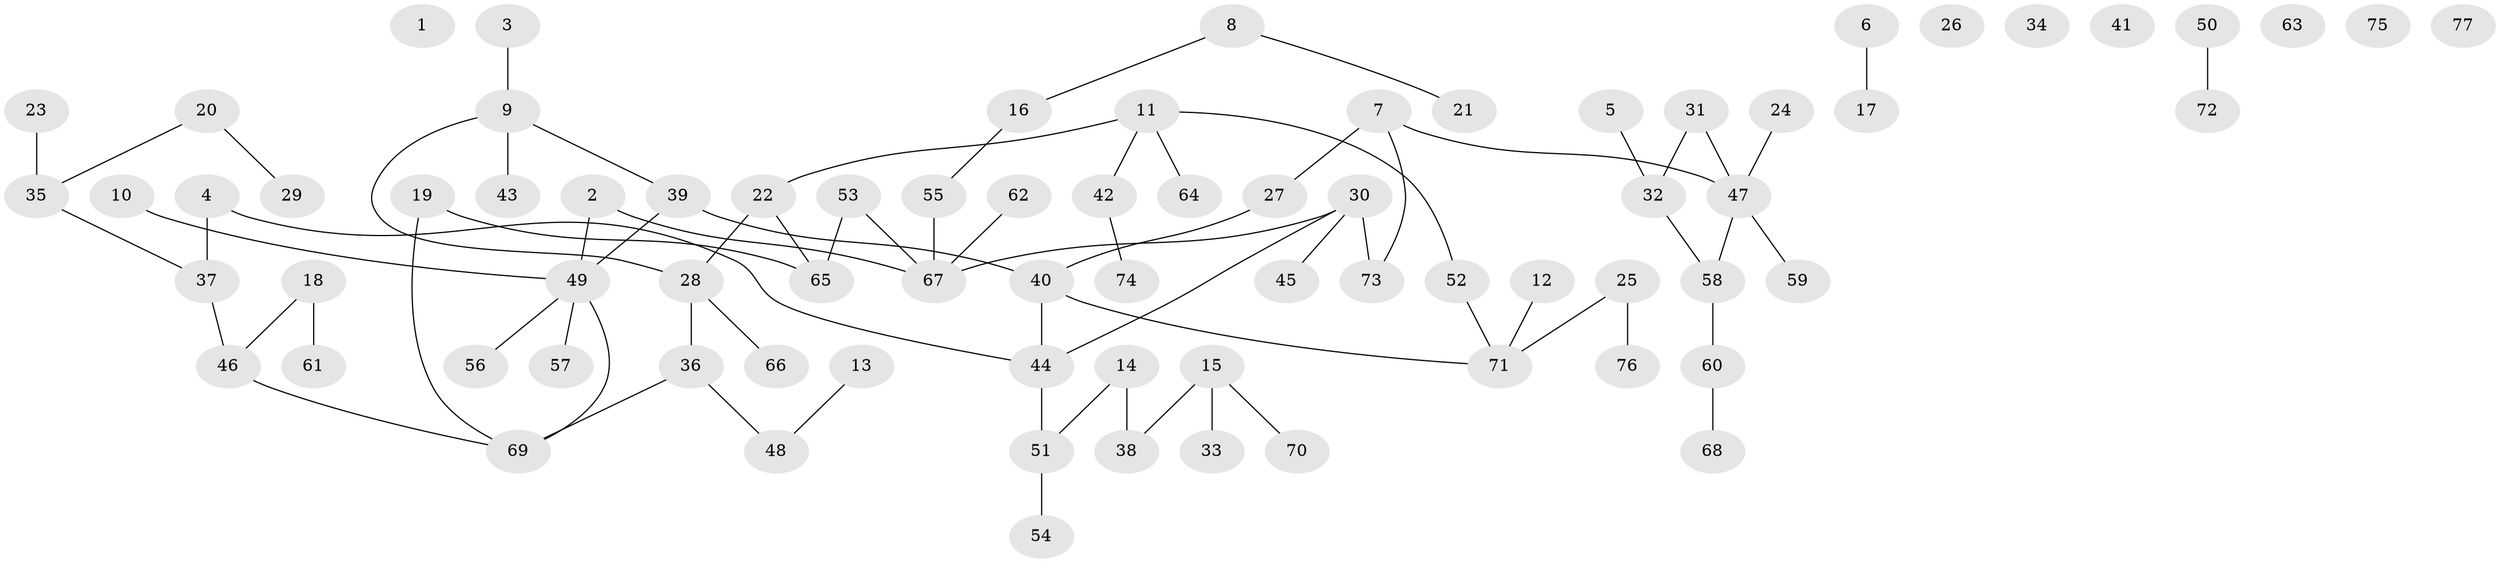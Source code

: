 // coarse degree distribution, {0: 0.24324324324324326, 4: 0.10810810810810811, 3: 0.10810810810810811, 2: 0.10810810810810811, 7: 0.02702702702702703, 1: 0.32432432432432434, 5: 0.08108108108108109}
// Generated by graph-tools (version 1.1) at 2025/16/03/04/25 18:16:42]
// undirected, 77 vertices, 75 edges
graph export_dot {
graph [start="1"]
  node [color=gray90,style=filled];
  1;
  2;
  3;
  4;
  5;
  6;
  7;
  8;
  9;
  10;
  11;
  12;
  13;
  14;
  15;
  16;
  17;
  18;
  19;
  20;
  21;
  22;
  23;
  24;
  25;
  26;
  27;
  28;
  29;
  30;
  31;
  32;
  33;
  34;
  35;
  36;
  37;
  38;
  39;
  40;
  41;
  42;
  43;
  44;
  45;
  46;
  47;
  48;
  49;
  50;
  51;
  52;
  53;
  54;
  55;
  56;
  57;
  58;
  59;
  60;
  61;
  62;
  63;
  64;
  65;
  66;
  67;
  68;
  69;
  70;
  71;
  72;
  73;
  74;
  75;
  76;
  77;
  2 -- 49;
  2 -- 67;
  3 -- 9;
  4 -- 37;
  4 -- 44;
  5 -- 32;
  6 -- 17;
  7 -- 27;
  7 -- 47;
  7 -- 73;
  8 -- 16;
  8 -- 21;
  9 -- 28;
  9 -- 39;
  9 -- 43;
  10 -- 49;
  11 -- 22;
  11 -- 42;
  11 -- 52;
  11 -- 64;
  12 -- 71;
  13 -- 48;
  14 -- 38;
  14 -- 51;
  15 -- 33;
  15 -- 38;
  15 -- 70;
  16 -- 55;
  18 -- 46;
  18 -- 61;
  19 -- 65;
  19 -- 69;
  20 -- 29;
  20 -- 35;
  22 -- 28;
  22 -- 65;
  23 -- 35;
  24 -- 47;
  25 -- 71;
  25 -- 76;
  27 -- 40;
  28 -- 36;
  28 -- 66;
  30 -- 44;
  30 -- 45;
  30 -- 67;
  30 -- 73;
  31 -- 32;
  31 -- 47;
  32 -- 58;
  35 -- 37;
  36 -- 48;
  36 -- 69;
  37 -- 46;
  39 -- 40;
  39 -- 49;
  40 -- 44;
  40 -- 71;
  42 -- 74;
  44 -- 51;
  46 -- 69;
  47 -- 58;
  47 -- 59;
  49 -- 56;
  49 -- 57;
  49 -- 69;
  50 -- 72;
  51 -- 54;
  52 -- 71;
  53 -- 65;
  53 -- 67;
  55 -- 67;
  58 -- 60;
  60 -- 68;
  62 -- 67;
}
